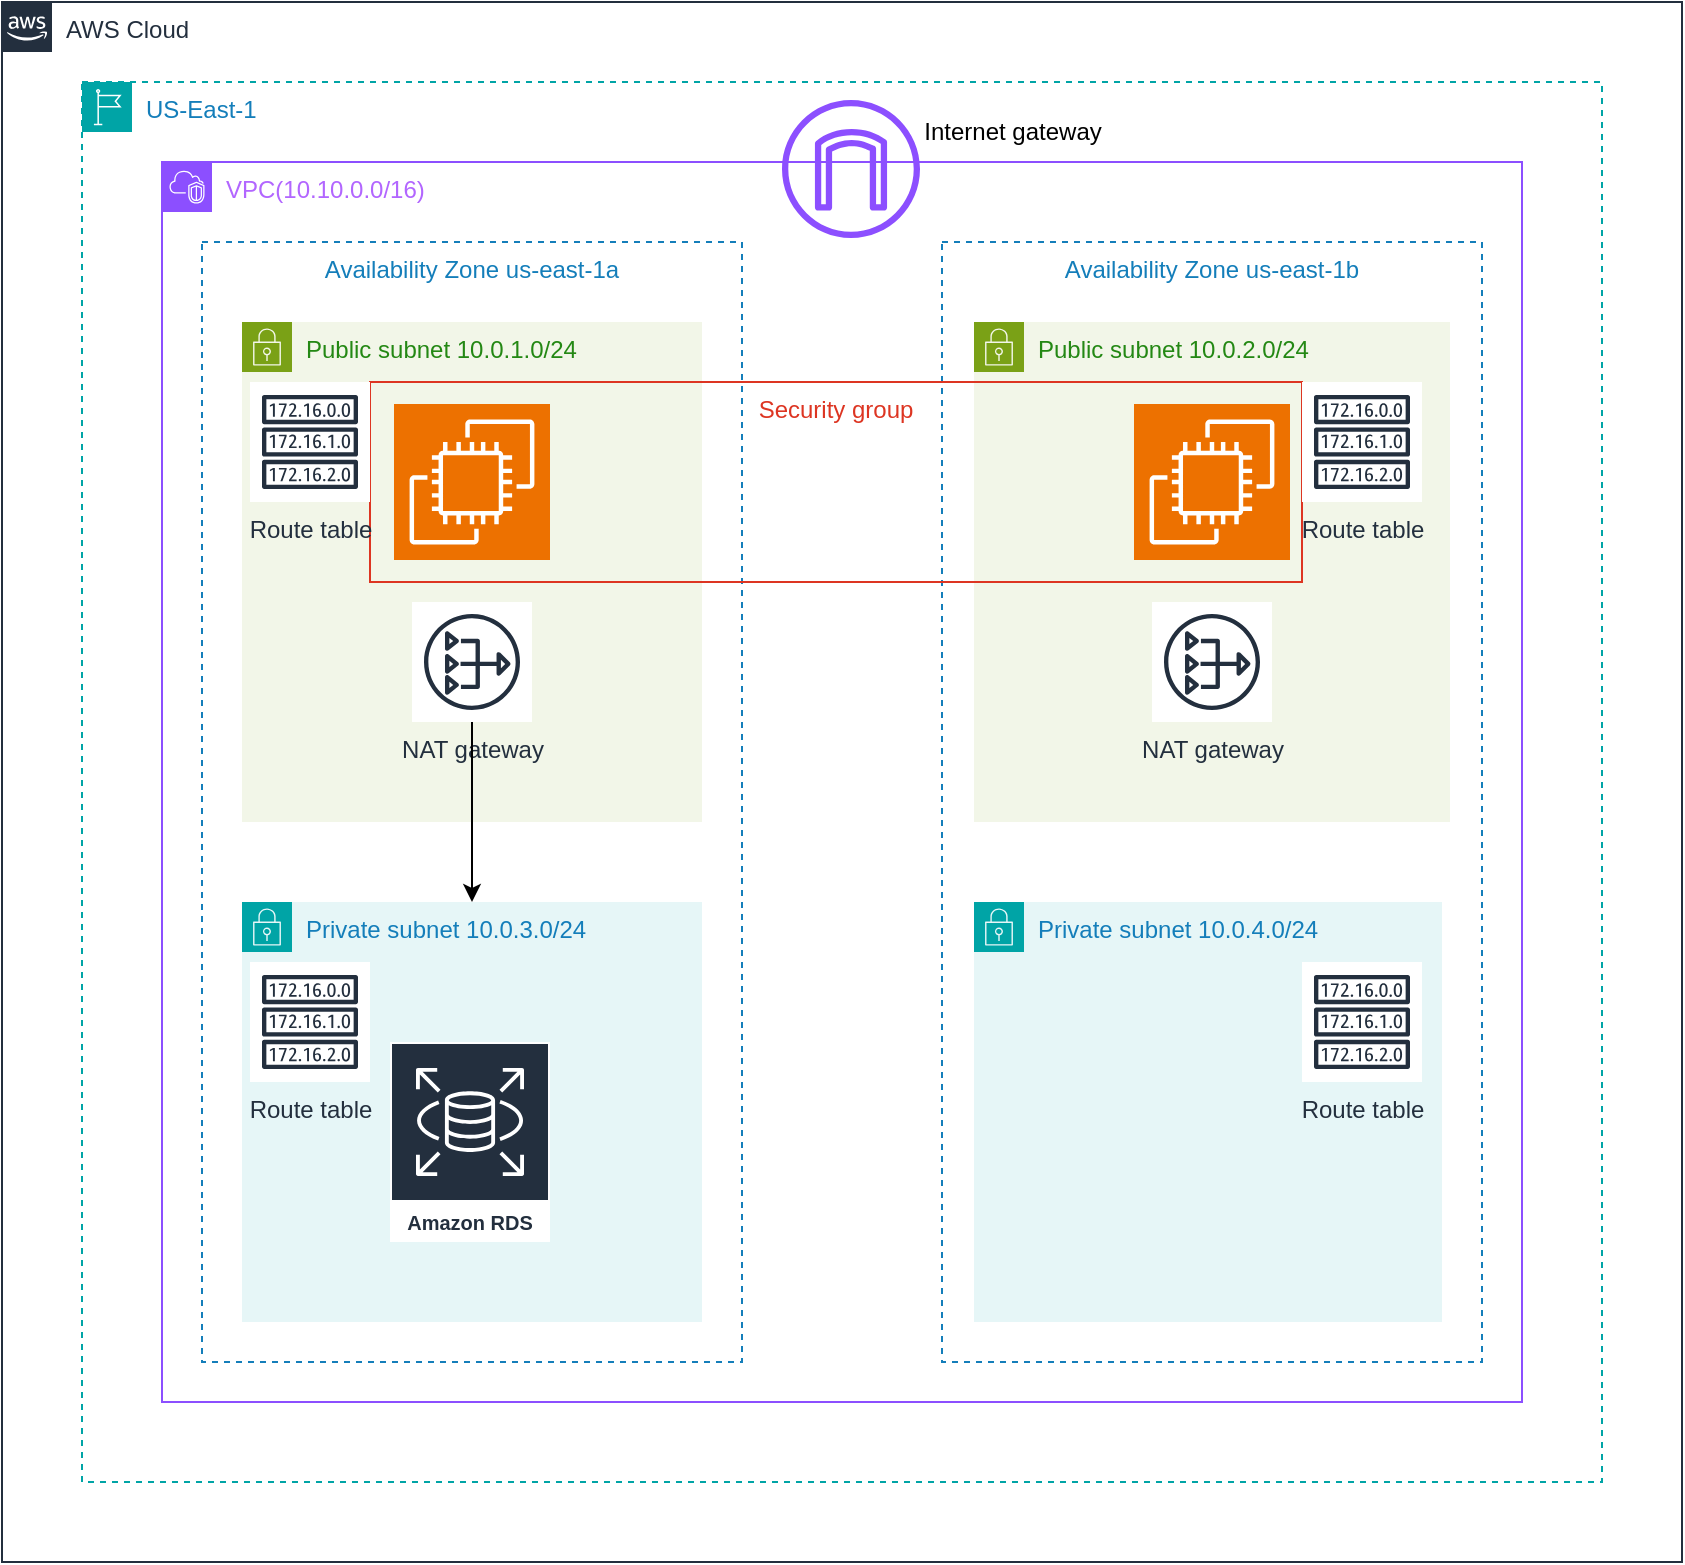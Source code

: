 <mxfile version="26.0.11">
  <diagram name="페이지-1" id="fyZrsHjXYS_yITZIY0uc">
    <mxGraphModel dx="1434" dy="738" grid="1" gridSize="10" guides="1" tooltips="1" connect="1" arrows="1" fold="1" page="1" pageScale="1" pageWidth="827" pageHeight="1169" math="0" shadow="0">
      <root>
        <mxCell id="0" />
        <mxCell id="1" parent="0" />
        <mxCell id="S7GRAZFmiMZ3WD-WsULO-8" value="AWS Cloud" style="points=[[0,0],[0.25,0],[0.5,0],[0.75,0],[1,0],[1,0.25],[1,0.5],[1,0.75],[1,1],[0.75,1],[0.5,1],[0.25,1],[0,1],[0,0.75],[0,0.5],[0,0.25]];outlineConnect=0;gradientColor=none;html=1;whiteSpace=wrap;fontSize=12;fontStyle=0;container=1;pointerEvents=0;collapsible=0;recursiveResize=0;shape=mxgraph.aws4.group;grIcon=mxgraph.aws4.group_aws_cloud_alt;strokeColor=#232F3E;fillColor=none;verticalAlign=top;align=left;spacingLeft=30;fontColor=#232F3E;dashed=0;" vertex="1" parent="1">
          <mxGeometry width="840" height="780" as="geometry" />
        </mxCell>
        <mxCell id="S7GRAZFmiMZ3WD-WsULO-20" value="US-East-1" style="points=[[0,0],[0.25,0],[0.5,0],[0.75,0],[1,0],[1,0.25],[1,0.5],[1,0.75],[1,1],[0.75,1],[0.5,1],[0.25,1],[0,1],[0,0.75],[0,0.5],[0,0.25]];outlineConnect=0;gradientColor=none;html=1;whiteSpace=wrap;fontSize=12;fontStyle=0;container=1;pointerEvents=0;collapsible=0;recursiveResize=0;shape=mxgraph.aws4.group;grIcon=mxgraph.aws4.group_region;strokeColor=#00A4A6;fillColor=none;verticalAlign=top;align=left;spacingLeft=30;fontColor=#147EBA;dashed=1;" vertex="1" parent="S7GRAZFmiMZ3WD-WsULO-8">
          <mxGeometry x="40" y="40" width="760" height="700" as="geometry" />
        </mxCell>
        <mxCell id="S7GRAZFmiMZ3WD-WsULO-22" value="Internet gateway" style="text;html=1;align=center;verticalAlign=middle;resizable=0;points=[];autosize=1;strokeColor=none;fillColor=none;" vertex="1" parent="S7GRAZFmiMZ3WD-WsULO-20">
          <mxGeometry x="410" y="10" width="110" height="30" as="geometry" />
        </mxCell>
        <mxCell id="S7GRAZFmiMZ3WD-WsULO-9" value="&lt;font style=&quot;color: rgb(178, 102, 255);&quot;&gt;VPC(10.10.0.0/16)&lt;/font&gt;" style="points=[[0,0],[0.25,0],[0.5,0],[0.75,0],[1,0],[1,0.25],[1,0.5],[1,0.75],[1,1],[0.75,1],[0.5,1],[0.25,1],[0,1],[0,0.75],[0,0.5],[0,0.25]];outlineConnect=0;gradientColor=none;html=1;whiteSpace=wrap;fontSize=12;fontStyle=0;container=1;pointerEvents=0;collapsible=0;recursiveResize=0;shape=mxgraph.aws4.group;grIcon=mxgraph.aws4.group_vpc2;strokeColor=#8C4FFF;fillColor=none;verticalAlign=top;align=left;spacingLeft=30;fontColor=#AAB7B8;dashed=0;" vertex="1" parent="1">
          <mxGeometry x="80" y="80" width="680" height="620" as="geometry" />
        </mxCell>
        <mxCell id="S7GRAZFmiMZ3WD-WsULO-11" value="" style="sketch=0;outlineConnect=0;fontColor=#232F3E;gradientColor=none;fillColor=#8C4FFF;strokeColor=none;dashed=0;verticalLabelPosition=bottom;verticalAlign=top;align=center;html=1;fontSize=12;fontStyle=0;aspect=fixed;pointerEvents=1;shape=mxgraph.aws4.internet_gateway;" vertex="1" parent="S7GRAZFmiMZ3WD-WsULO-9">
          <mxGeometry x="310" y="-31" width="69" height="69" as="geometry" />
        </mxCell>
        <mxCell id="S7GRAZFmiMZ3WD-WsULO-12" value="Availability Zone us-east-1a" style="fillColor=none;strokeColor=#147EBA;dashed=1;verticalAlign=top;fontStyle=0;fontColor=#147EBA;whiteSpace=wrap;html=1;" vertex="1" parent="S7GRAZFmiMZ3WD-WsULO-9">
          <mxGeometry x="20" y="40" width="270" height="560" as="geometry" />
        </mxCell>
        <mxCell id="S7GRAZFmiMZ3WD-WsULO-13" value="Availability Zone us-east-1b" style="fillColor=none;strokeColor=#147EBA;dashed=1;verticalAlign=top;fontStyle=0;fontColor=#147EBA;whiteSpace=wrap;html=1;" vertex="1" parent="S7GRAZFmiMZ3WD-WsULO-9">
          <mxGeometry x="390" y="40" width="270" height="560" as="geometry" />
        </mxCell>
        <mxCell id="S7GRAZFmiMZ3WD-WsULO-14" value="Public subnet 10.0.1.0/24" style="points=[[0,0],[0.25,0],[0.5,0],[0.75,0],[1,0],[1,0.25],[1,0.5],[1,0.75],[1,1],[0.75,1],[0.5,1],[0.25,1],[0,1],[0,0.75],[0,0.5],[0,0.25]];outlineConnect=0;gradientColor=none;html=1;whiteSpace=wrap;fontSize=12;fontStyle=0;container=1;pointerEvents=0;collapsible=0;recursiveResize=0;shape=mxgraph.aws4.group;grIcon=mxgraph.aws4.group_security_group;grStroke=0;strokeColor=#7AA116;fillColor=#F2F6E8;verticalAlign=top;align=left;spacingLeft=30;fontColor=#248814;dashed=0;" vertex="1" parent="S7GRAZFmiMZ3WD-WsULO-9">
          <mxGeometry x="40" y="80" width="230" height="250" as="geometry" />
        </mxCell>
        <mxCell id="S7GRAZFmiMZ3WD-WsULO-27" value="NAT gateway" style="sketch=0;outlineConnect=0;fontColor=#232F3E;gradientColor=none;strokeColor=#232F3E;fillColor=#ffffff;dashed=0;verticalLabelPosition=bottom;verticalAlign=top;align=center;html=1;fontSize=12;fontStyle=0;aspect=fixed;shape=mxgraph.aws4.resourceIcon;resIcon=mxgraph.aws4.nat_gateway;" vertex="1" parent="S7GRAZFmiMZ3WD-WsULO-14">
          <mxGeometry x="85" y="140" width="60" height="60" as="geometry" />
        </mxCell>
        <mxCell id="S7GRAZFmiMZ3WD-WsULO-17" value="Public subnet 10.0.2.0/24" style="points=[[0,0],[0.25,0],[0.5,0],[0.75,0],[1,0],[1,0.25],[1,0.5],[1,0.75],[1,1],[0.75,1],[0.5,1],[0.25,1],[0,1],[0,0.75],[0,0.5],[0,0.25]];outlineConnect=0;gradientColor=none;html=1;whiteSpace=wrap;fontSize=12;fontStyle=0;container=1;pointerEvents=0;collapsible=0;recursiveResize=0;shape=mxgraph.aws4.group;grIcon=mxgraph.aws4.group_security_group;grStroke=0;strokeColor=#7AA116;fillColor=#F2F6E8;verticalAlign=top;align=left;spacingLeft=30;fontColor=#248814;dashed=0;" vertex="1" parent="S7GRAZFmiMZ3WD-WsULO-9">
          <mxGeometry x="406" y="80" width="238" height="250" as="geometry" />
        </mxCell>
        <mxCell id="S7GRAZFmiMZ3WD-WsULO-28" value="NAT gateway" style="sketch=0;outlineConnect=0;fontColor=#232F3E;gradientColor=none;strokeColor=#232F3E;fillColor=#ffffff;dashed=0;verticalLabelPosition=bottom;verticalAlign=top;align=center;html=1;fontSize=12;fontStyle=0;aspect=fixed;shape=mxgraph.aws4.resourceIcon;resIcon=mxgraph.aws4.nat_gateway;" vertex="1" parent="S7GRAZFmiMZ3WD-WsULO-17">
          <mxGeometry x="89" y="140" width="60" height="60" as="geometry" />
        </mxCell>
        <mxCell id="S7GRAZFmiMZ3WD-WsULO-19" value="Security group" style="fillColor=none;strokeColor=#DD3522;verticalAlign=top;fontStyle=0;fontColor=#DD3522;whiteSpace=wrap;html=1;" vertex="1" parent="S7GRAZFmiMZ3WD-WsULO-9">
          <mxGeometry x="104" y="110" width="466" height="100" as="geometry" />
        </mxCell>
        <mxCell id="S7GRAZFmiMZ3WD-WsULO-23" value="" style="sketch=0;points=[[0,0,0],[0.25,0,0],[0.5,0,0],[0.75,0,0],[1,0,0],[0,1,0],[0.25,1,0],[0.5,1,0],[0.75,1,0],[1,1,0],[0,0.25,0],[0,0.5,0],[0,0.75,0],[1,0.25,0],[1,0.5,0],[1,0.75,0]];outlineConnect=0;fontColor=#232F3E;fillColor=#ED7100;strokeColor=#ffffff;dashed=0;verticalLabelPosition=bottom;verticalAlign=top;align=center;html=1;fontSize=12;fontStyle=0;aspect=fixed;shape=mxgraph.aws4.resourceIcon;resIcon=mxgraph.aws4.ec2;" vertex="1" parent="S7GRAZFmiMZ3WD-WsULO-9">
          <mxGeometry x="116" y="121" width="78" height="78" as="geometry" />
        </mxCell>
        <mxCell id="S7GRAZFmiMZ3WD-WsULO-24" value="" style="sketch=0;points=[[0,0,0],[0.25,0,0],[0.5,0,0],[0.75,0,0],[1,0,0],[0,1,0],[0.25,1,0],[0.5,1,0],[0.75,1,0],[1,1,0],[0,0.25,0],[0,0.5,0],[0,0.75,0],[1,0.25,0],[1,0.5,0],[1,0.75,0]];outlineConnect=0;fontColor=#232F3E;fillColor=#ED7100;strokeColor=#ffffff;dashed=0;verticalLabelPosition=bottom;verticalAlign=top;align=center;html=1;fontSize=12;fontStyle=0;aspect=fixed;shape=mxgraph.aws4.resourceIcon;resIcon=mxgraph.aws4.ec2;" vertex="1" parent="S7GRAZFmiMZ3WD-WsULO-9">
          <mxGeometry x="486" y="121" width="78" height="78" as="geometry" />
        </mxCell>
        <mxCell id="S7GRAZFmiMZ3WD-WsULO-25" value="Route table" style="sketch=0;outlineConnect=0;fontColor=#232F3E;gradientColor=none;strokeColor=#232F3E;fillColor=#ffffff;dashed=0;verticalLabelPosition=bottom;verticalAlign=top;align=center;html=1;fontSize=12;fontStyle=0;aspect=fixed;shape=mxgraph.aws4.resourceIcon;resIcon=mxgraph.aws4.route_table;" vertex="1" parent="S7GRAZFmiMZ3WD-WsULO-9">
          <mxGeometry x="44" y="110" width="60" height="60" as="geometry" />
        </mxCell>
        <mxCell id="S7GRAZFmiMZ3WD-WsULO-26" value="Route table" style="sketch=0;outlineConnect=0;fontColor=#232F3E;gradientColor=none;strokeColor=#232F3E;fillColor=#ffffff;dashed=0;verticalLabelPosition=bottom;verticalAlign=top;align=center;html=1;fontSize=12;fontStyle=0;aspect=fixed;shape=mxgraph.aws4.resourceIcon;resIcon=mxgraph.aws4.route_table;" vertex="1" parent="S7GRAZFmiMZ3WD-WsULO-9">
          <mxGeometry x="570" y="110" width="60" height="60" as="geometry" />
        </mxCell>
        <mxCell id="S7GRAZFmiMZ3WD-WsULO-29" value="Private subnet 10.0.3.0/24" style="points=[[0,0],[0.25,0],[0.5,0],[0.75,0],[1,0],[1,0.25],[1,0.5],[1,0.75],[1,1],[0.75,1],[0.5,1],[0.25,1],[0,1],[0,0.75],[0,0.5],[0,0.25]];outlineConnect=0;gradientColor=none;html=1;whiteSpace=wrap;fontSize=12;fontStyle=0;container=1;pointerEvents=0;collapsible=0;recursiveResize=0;shape=mxgraph.aws4.group;grIcon=mxgraph.aws4.group_security_group;grStroke=0;strokeColor=#00A4A6;fillColor=#E6F6F7;verticalAlign=top;align=left;spacingLeft=30;fontColor=#147EBA;dashed=0;" vertex="1" parent="S7GRAZFmiMZ3WD-WsULO-9">
          <mxGeometry x="40" y="370" width="230" height="210" as="geometry" />
        </mxCell>
        <mxCell id="S7GRAZFmiMZ3WD-WsULO-30" value="Private subnet 10.0.4.0/24" style="points=[[0,0],[0.25,0],[0.5,0],[0.75,0],[1,0],[1,0.25],[1,0.5],[1,0.75],[1,1],[0.75,1],[0.5,1],[0.25,1],[0,1],[0,0.75],[0,0.5],[0,0.25]];outlineConnect=0;gradientColor=none;html=1;whiteSpace=wrap;fontSize=12;fontStyle=0;container=1;pointerEvents=0;collapsible=0;recursiveResize=0;shape=mxgraph.aws4.group;grIcon=mxgraph.aws4.group_security_group;grStroke=0;strokeColor=#00A4A6;fillColor=#E6F6F7;verticalAlign=top;align=left;spacingLeft=30;fontColor=#147EBA;dashed=0;" vertex="1" parent="S7GRAZFmiMZ3WD-WsULO-9">
          <mxGeometry x="406" y="370" width="234" height="210" as="geometry" />
        </mxCell>
        <mxCell id="S7GRAZFmiMZ3WD-WsULO-31" value="Route table" style="sketch=0;outlineConnect=0;fontColor=#232F3E;gradientColor=none;strokeColor=#232F3E;fillColor=#ffffff;dashed=0;verticalLabelPosition=bottom;verticalAlign=top;align=center;html=1;fontSize=12;fontStyle=0;aspect=fixed;shape=mxgraph.aws4.resourceIcon;resIcon=mxgraph.aws4.route_table;" vertex="1" parent="S7GRAZFmiMZ3WD-WsULO-9">
          <mxGeometry x="44" y="400" width="60" height="60" as="geometry" />
        </mxCell>
        <mxCell id="S7GRAZFmiMZ3WD-WsULO-32" value="Route table" style="sketch=0;outlineConnect=0;fontColor=#232F3E;gradientColor=none;strokeColor=#232F3E;fillColor=#ffffff;dashed=0;verticalLabelPosition=bottom;verticalAlign=top;align=center;html=1;fontSize=12;fontStyle=0;aspect=fixed;shape=mxgraph.aws4.resourceIcon;resIcon=mxgraph.aws4.route_table;" vertex="1" parent="S7GRAZFmiMZ3WD-WsULO-9">
          <mxGeometry x="570" y="400" width="60" height="60" as="geometry" />
        </mxCell>
        <mxCell id="S7GRAZFmiMZ3WD-WsULO-33" value="Amazon RDS" style="sketch=0;outlineConnect=0;fontColor=#232F3E;gradientColor=none;strokeColor=#ffffff;fillColor=#232F3E;dashed=0;verticalLabelPosition=middle;verticalAlign=bottom;align=center;html=1;whiteSpace=wrap;fontSize=10;fontStyle=1;spacing=3;shape=mxgraph.aws4.productIcon;prIcon=mxgraph.aws4.rds;" vertex="1" parent="S7GRAZFmiMZ3WD-WsULO-9">
          <mxGeometry x="114" y="440" width="80" height="100" as="geometry" />
        </mxCell>
        <mxCell id="S7GRAZFmiMZ3WD-WsULO-35" value="" style="endArrow=classic;html=1;rounded=0;" edge="1" parent="S7GRAZFmiMZ3WD-WsULO-9" source="S7GRAZFmiMZ3WD-WsULO-27" target="S7GRAZFmiMZ3WD-WsULO-29">
          <mxGeometry width="50" height="50" relative="1" as="geometry">
            <mxPoint x="160" y="280" as="sourcePoint" />
            <mxPoint x="210" y="230" as="targetPoint" />
          </mxGeometry>
        </mxCell>
      </root>
    </mxGraphModel>
  </diagram>
</mxfile>
